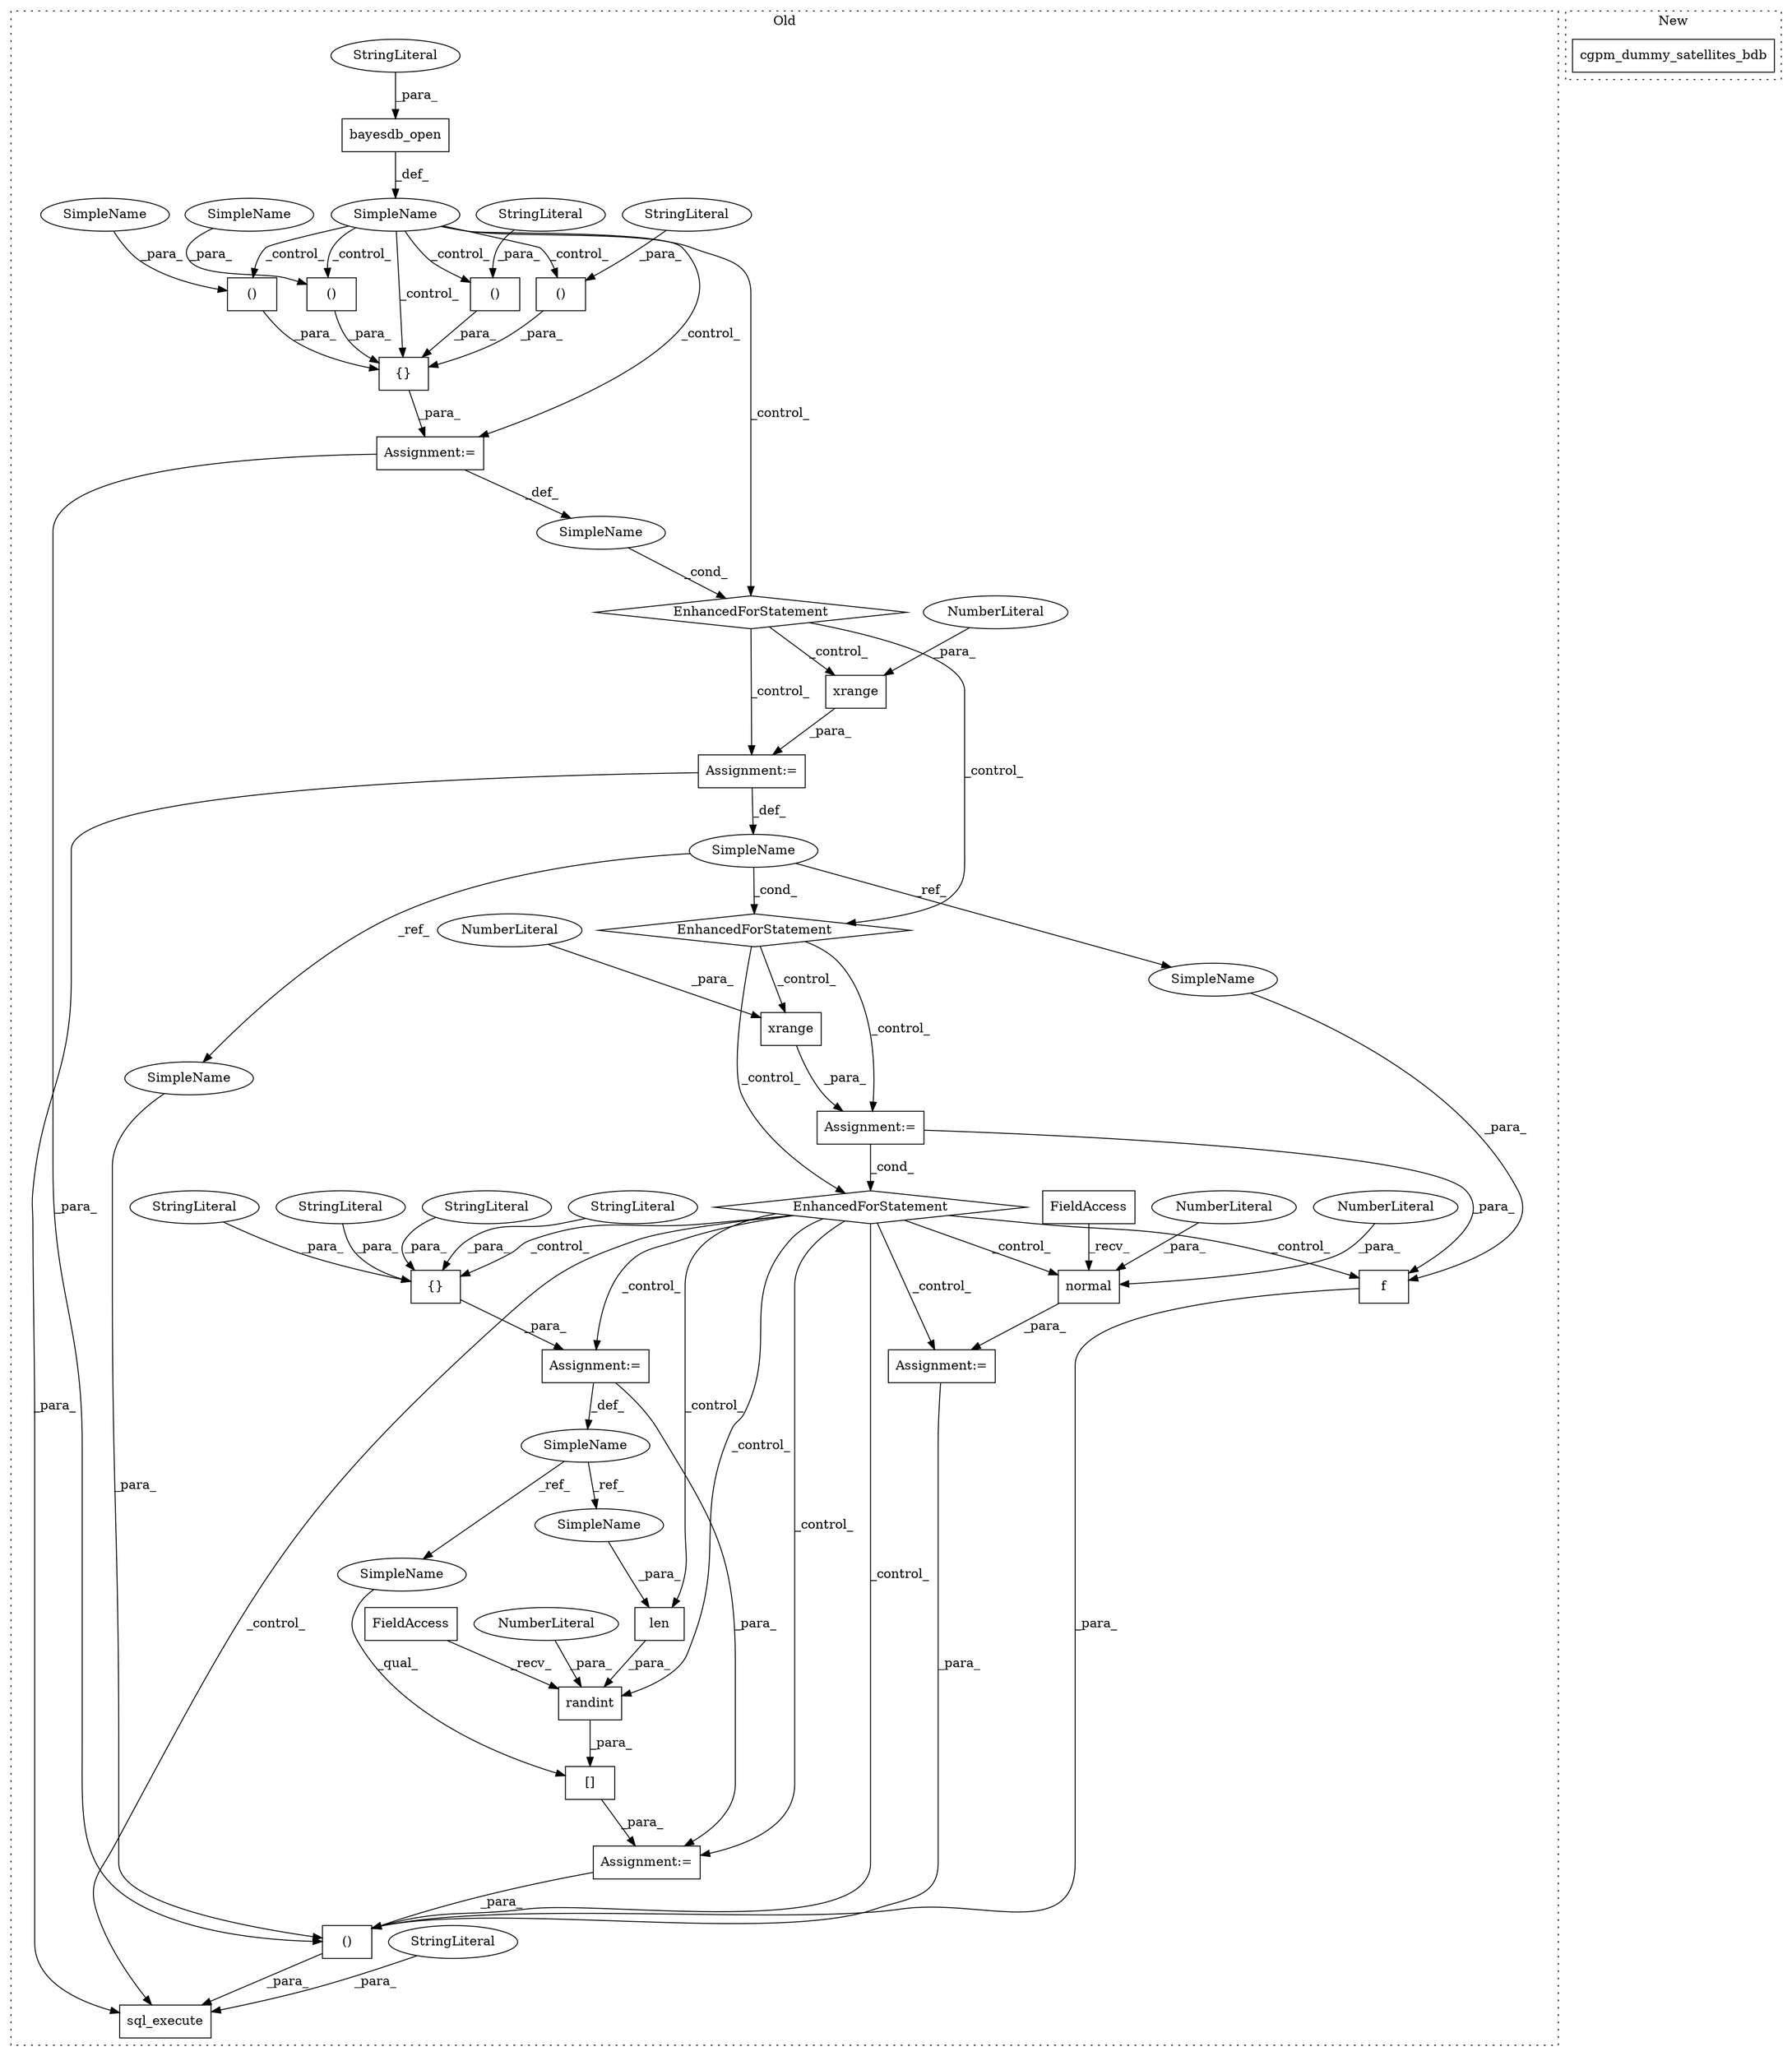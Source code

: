 digraph G {
subgraph cluster0 {
1 [label="xrange" a="32" s="8300,8308" l="7,1" shape="box"];
3 [label="()" a="106" s="8080" l="41" shape="box"];
4 [label="SimpleName" a="42" s="8200" l="1" shape="ellipse"];
5 [label="f" a="32" s="8886,8891" l="2,1" shape="box"];
6 [label="()" a="106" s="8032" l="39" shape="box"];
7 [label="normal" a="32" s="8484,8498" l="7,1" shape="box"];
8 [label="()" a="106" s="7981" l="42" shape="box"];
9 [label="NumberLiteral" a="34" s="8307" l="1" shape="ellipse"];
10 [label="()" a="106" s="7932" l="40" shape="box"];
11 [label="{}" a="4" s="8347,8380" l="1,1" shape="box"];
12 [label="()" a="106" s="8807" l="85" shape="box"];
13 [label="NumberLiteral" a="34" s="8496" l="2" shape="ellipse"];
14 [label="{}" a="4" s="7924,8121" l="8,2" shape="box"];
15 [label="NumberLiteral" a="34" s="8491" l="4" shape="ellipse"];
16 [label="[]" a="2" s="8403,8451" l="10,1" shape="box"];
17 [label="randint" a="32" s="8426,8450" l="8,1" shape="box"];
18 [label="NumberLiteral" a="34" s="8434" l="1" shape="ellipse"];
19 [label="EnhancedForStatement" a="70" s="7822,8123" l="77,2" shape="diamond"];
20 [label="sql_execute" a="32" s="8517,8892" l="12,2" shape="box"];
21 [label="EnhancedForStatement" a="70" s="8135,8213" l="61,2" shape="diamond"];
22 [label="EnhancedForStatement" a="70" s="8227,8309" l="65,2" shape="diamond"];
23 [label="SimpleName" a="42" s="" l="" shape="ellipse"];
24 [label="SimpleName" a="42" s="7911" l="1" shape="ellipse"];
25 [label="StringLiteral" a="45" s="8529" l="264" shape="ellipse"];
26 [label="StringLiteral" a="45" s="8348" l="4" shape="ellipse"];
27 [label="StringLiteral" a="45" s="7981" l="5" shape="ellipse"];
28 [label="StringLiteral" a="45" s="7932" l="5" shape="ellipse"];
29 [label="StringLiteral" a="45" s="8353" l="8" shape="ellipse"];
30 [label="StringLiteral" a="45" s="8362" l="7" shape="ellipse"];
31 [label="StringLiteral" a="45" s="8370" l="10" shape="ellipse"];
32 [label="len" a="32" s="8436,8449" l="4,1" shape="box"];
33 [label="SimpleName" a="42" s="8325" l="9" shape="ellipse"];
34 [label="FieldAccess" a="22" s="8413" l="12" shape="box"];
35 [label="FieldAccess" a="22" s="8471" l="12" shape="box"];
36 [label="xrange" a="32" s="8204,8212" l="7,1" shape="box"];
37 [label="NumberLiteral" a="34" s="8211" l="1" shape="ellipse"];
38 [label="bayesdb_open" a="32" s="7516,7539" l="13,1" shape="box"];
39 [label="Assignment:=" a="7" s="8135,8213" l="61,2" shape="box"];
40 [label="Assignment:=" a="7" s="8227,8309" l="65,2" shape="box"];
41 [label="Assignment:=" a="7" s="8402" l="1" shape="box"];
42 [label="Assignment:=" a="7" s="8470" l="1" shape="box"];
43 [label="Assignment:=" a="7" s="8334" l="1" shape="box"];
44 [label="Assignment:=" a="7" s="7822,8123" l="77,2" shape="box"];
45 [label="StringLiteral" a="45" s="7529" l="10" shape="ellipse"];
46 [label="SimpleName" a="42" s="8080" l="4" shape="ellipse"];
47 [label="SimpleName" a="42" s="8032" l="4" shape="ellipse"];
48 [label="SimpleName" a="42" s="8440" l="9" shape="ellipse"];
49 [label="SimpleName" a="42" s="8403" l="9" shape="ellipse"];
50 [label="SimpleName" a="42" s="8888" l="1" shape="ellipse"];
51 [label="SimpleName" a="42" s="8858" l="1" shape="ellipse"];
label = "Old";
style="dotted";
}
subgraph cluster1 {
2 [label="cgpm_dummy_satellites_bdb" a="32" s="9045" l="27" shape="box"];
label = "New";
style="dotted";
}
1 -> 40 [label="_para_"];
3 -> 14 [label="_para_"];
4 -> 50 [label="_ref_"];
4 -> 21 [label="_cond_"];
4 -> 51 [label="_ref_"];
5 -> 12 [label="_para_"];
6 -> 14 [label="_para_"];
7 -> 42 [label="_para_"];
8 -> 14 [label="_para_"];
9 -> 1 [label="_para_"];
10 -> 14 [label="_para_"];
11 -> 43 [label="_para_"];
12 -> 20 [label="_para_"];
13 -> 7 [label="_para_"];
14 -> 44 [label="_para_"];
15 -> 7 [label="_para_"];
16 -> 41 [label="_para_"];
17 -> 16 [label="_para_"];
18 -> 17 [label="_para_"];
19 -> 39 [label="_control_"];
19 -> 36 [label="_control_"];
19 -> 21 [label="_control_"];
21 -> 22 [label="_control_"];
21 -> 1 [label="_control_"];
21 -> 40 [label="_control_"];
22 -> 32 [label="_control_"];
22 -> 7 [label="_control_"];
22 -> 42 [label="_control_"];
22 -> 11 [label="_control_"];
22 -> 12 [label="_control_"];
22 -> 41 [label="_control_"];
22 -> 17 [label="_control_"];
22 -> 5 [label="_control_"];
22 -> 20 [label="_control_"];
22 -> 43 [label="_control_"];
23 -> 6 [label="_control_"];
23 -> 14 [label="_control_"];
23 -> 8 [label="_control_"];
23 -> 44 [label="_control_"];
23 -> 19 [label="_control_"];
23 -> 10 [label="_control_"];
23 -> 3 [label="_control_"];
24 -> 19 [label="_cond_"];
25 -> 20 [label="_para_"];
26 -> 11 [label="_para_"];
27 -> 8 [label="_para_"];
28 -> 10 [label="_para_"];
29 -> 11 [label="_para_"];
30 -> 11 [label="_para_"];
31 -> 11 [label="_para_"];
32 -> 17 [label="_para_"];
33 -> 48 [label="_ref_"];
33 -> 49 [label="_ref_"];
34 -> 17 [label="_recv_"];
35 -> 7 [label="_recv_"];
36 -> 39 [label="_para_"];
37 -> 36 [label="_para_"];
38 -> 23 [label="_def_"];
39 -> 20 [label="_para_"];
39 -> 4 [label="_def_"];
40 -> 22 [label="_cond_"];
40 -> 5 [label="_para_"];
41 -> 12 [label="_para_"];
42 -> 12 [label="_para_"];
43 -> 41 [label="_para_"];
43 -> 33 [label="_def_"];
44 -> 24 [label="_def_"];
44 -> 12 [label="_para_"];
45 -> 38 [label="_para_"];
46 -> 3 [label="_para_"];
47 -> 6 [label="_para_"];
48 -> 32 [label="_para_"];
49 -> 16 [label="_qual_"];
50 -> 5 [label="_para_"];
51 -> 12 [label="_para_"];
}